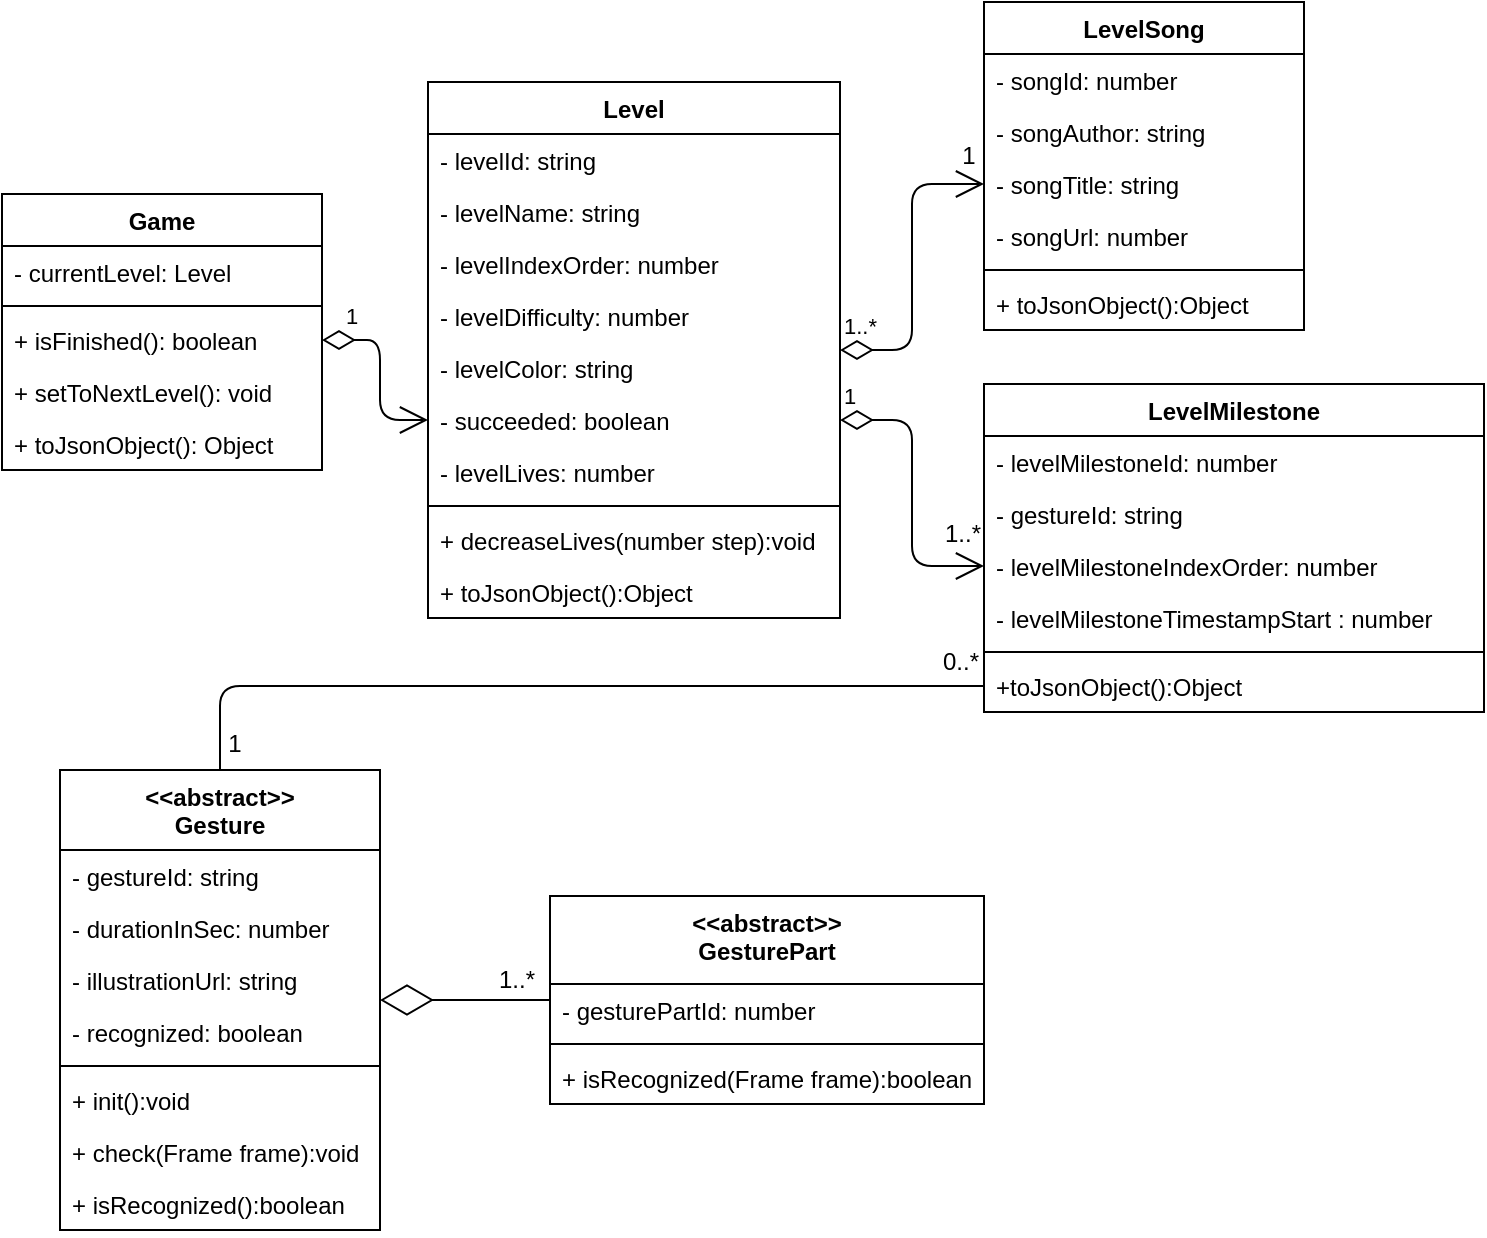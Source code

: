 <mxfile version="12.9.3" type="device"><diagram id="C5RBs43oDa-KdzZeNtuy" name="GesturesHero - Model - Class Diagram"><mxGraphModel dx="2374" dy="696" grid="1" gridSize="10" guides="1" tooltips="1" connect="1" arrows="1" fold="1" page="1" pageScale="1" pageWidth="1169" pageHeight="827" math="0" shadow="0"><root><mxCell id="WIyWlLk6GJQsqaUBKTNV-0"/><mxCell id="WIyWlLk6GJQsqaUBKTNV-1" parent="WIyWlLk6GJQsqaUBKTNV-0"/><mxCell id="sdv_OZgsJ6O1rufpulsu-55" value="1" style="endArrow=open;html=1;endSize=12;startArrow=diamondThin;startSize=14;startFill=0;edgeStyle=orthogonalEdgeStyle;align=left;verticalAlign=bottom;entryX=0;entryY=0.5;entryDx=0;entryDy=0;exitX=1;exitY=0.5;exitDx=0;exitDy=0;" parent="WIyWlLk6GJQsqaUBKTNV-1" source="eCQYfqxF9FR4oHzqLjmx-1" target="eCQYfqxF9FR4oHzqLjmx-2" edge="1"><mxGeometry x="-0.25" y="-21" relative="1" as="geometry"><mxPoint x="-859" y="20" as="sourcePoint"/><mxPoint x="-569" y="100" as="targetPoint"/><mxPoint x="2" y="-9" as="offset"/><Array as="points"><mxPoint x="-980" y="199"/><mxPoint x="-980" y="239"/></Array></mxGeometry></mxCell><mxCell id="sdv_OZgsJ6O1rufpulsu-56" value="1..*" style="endArrow=open;html=1;endSize=12;startArrow=diamondThin;startSize=14;startFill=0;edgeStyle=orthogonalEdgeStyle;align=left;verticalAlign=bottom;exitX=1;exitY=0.5;exitDx=0;exitDy=0;entryX=0;entryY=0.5;entryDx=0;entryDy=0;" parent="WIyWlLk6GJQsqaUBKTNV-1" source="sdv_OZgsJ6O1rufpulsu-4" target="sdv_OZgsJ6O1rufpulsu-13" edge="1"><mxGeometry x="-1" y="3" relative="1" as="geometry"><mxPoint x="-739" y="130" as="sourcePoint"/><mxPoint x="-579" y="130" as="targetPoint"/></mxGeometry></mxCell><mxCell id="sdv_OZgsJ6O1rufpulsu-57" value="1" style="text;html=1;align=center;verticalAlign=middle;resizable=0;points=[];labelBackgroundColor=#ffffff;" parent="sdv_OZgsJ6O1rufpulsu-56" vertex="1" connectable="0"><mxGeometry x="0.917" y="4" relative="1" as="geometry"><mxPoint x="-1.33" y="-10" as="offset"/></mxGeometry></mxCell><mxCell id="sdv_OZgsJ6O1rufpulsu-58" value="1" style="endArrow=open;html=1;endSize=12;startArrow=diamondThin;startSize=14;startFill=0;edgeStyle=orthogonalEdgeStyle;align=left;verticalAlign=bottom;exitX=1;exitY=0.5;exitDx=0;exitDy=0;entryX=0;entryY=0.5;entryDx=0;entryDy=0;" parent="WIyWlLk6GJQsqaUBKTNV-1" source="eCQYfqxF9FR4oHzqLjmx-2" target="sdv_OZgsJ6O1rufpulsu-26" edge="1"><mxGeometry x="-1" y="3" relative="1" as="geometry"><mxPoint x="-769.0" y="179" as="sourcePoint"/><mxPoint x="-599" y="21" as="targetPoint"/></mxGeometry></mxCell><mxCell id="sdv_OZgsJ6O1rufpulsu-59" value="1..*" style="text;html=1;align=center;verticalAlign=middle;resizable=0;points=[];labelBackgroundColor=#ffffff;" parent="sdv_OZgsJ6O1rufpulsu-58" vertex="1" connectable="0"><mxGeometry x="0.917" y="4" relative="1" as="geometry"><mxPoint x="-5.33" y="-12" as="offset"/></mxGeometry></mxCell><mxCell id="sdv_OZgsJ6O1rufpulsu-64" value="" style="endArrow=diamondThin;endFill=0;endSize=24;html=1;" parent="WIyWlLk6GJQsqaUBKTNV-1" source="sdv_OZgsJ6O1rufpulsu-47" target="sdv_OZgsJ6O1rufpulsu-39" edge="1"><mxGeometry width="160" relative="1" as="geometry"><mxPoint x="-689" y="500" as="sourcePoint"/><mxPoint x="-529" y="500" as="targetPoint"/></mxGeometry></mxCell><mxCell id="jaHQ_zZeAmWCZs27RzI_-0" value="1..*" style="text;html=1;align=center;verticalAlign=middle;resizable=0;points=[];labelBackgroundColor=#ffffff;" vertex="1" connectable="0" parent="sdv_OZgsJ6O1rufpulsu-64"><mxGeometry x="-0.277" y="-2" relative="1" as="geometry"><mxPoint x="13" y="-8" as="offset"/></mxGeometry></mxCell><mxCell id="sdv_OZgsJ6O1rufpulsu-65" value="" style="endArrow=none;html=1;edgeStyle=orthogonalEdgeStyle;entryX=0.5;entryY=0;entryDx=0;entryDy=0;exitX=0;exitY=0.5;exitDx=0;exitDy=0;" parent="WIyWlLk6GJQsqaUBKTNV-1" source="sdv_OZgsJ6O1rufpulsu-29" target="sdv_OZgsJ6O1rufpulsu-39" edge="1"><mxGeometry relative="1" as="geometry"><mxPoint x="-610" y="450" as="sourcePoint"/><mxPoint x="-379" y="480" as="targetPoint"/><Array as="points"><mxPoint x="-1060" y="372"/></Array></mxGeometry></mxCell><mxCell id="sdv_OZgsJ6O1rufpulsu-68" value="1" style="text;html=1;align=center;verticalAlign=middle;resizable=0;points=[];labelBackgroundColor=#ffffff;" parent="sdv_OZgsJ6O1rufpulsu-65" vertex="1" connectable="0"><mxGeometry x="0.937" relative="1" as="geometry"><mxPoint x="7" as="offset"/></mxGeometry></mxCell><mxCell id="sdv_OZgsJ6O1rufpulsu-69" value="0..*" style="text;html=1;align=center;verticalAlign=middle;resizable=0;points=[];labelBackgroundColor=#ffffff;" parent="sdv_OZgsJ6O1rufpulsu-65" vertex="1" connectable="0"><mxGeometry x="-0.786" y="-10" relative="1" as="geometry"><mxPoint x="33.14" y="-2" as="offset"/></mxGeometry></mxCell><mxCell id="sdv_OZgsJ6O1rufpulsu-0" value="Game" style="swimlane;fontStyle=1;align=center;verticalAlign=top;childLayout=stackLayout;horizontal=1;startSize=26;horizontalStack=0;resizeParent=1;resizeParentMax=0;resizeLast=0;collapsible=1;marginBottom=0;" parent="WIyWlLk6GJQsqaUBKTNV-1" vertex="1"><mxGeometry x="-1169" y="126" width="160" height="138" as="geometry"/></mxCell><mxCell id="sdv_OZgsJ6O1rufpulsu-1" value="- currentLevel: Level" style="text;strokeColor=none;fillColor=none;align=left;verticalAlign=top;spacingLeft=4;spacingRight=4;overflow=hidden;rotatable=0;points=[[0,0.5],[1,0.5]];portConstraint=eastwest;" parent="sdv_OZgsJ6O1rufpulsu-0" vertex="1"><mxGeometry y="26" width="160" height="26" as="geometry"/></mxCell><mxCell id="sdv_OZgsJ6O1rufpulsu-2" value="" style="line;strokeWidth=1;fillColor=none;align=left;verticalAlign=middle;spacingTop=-1;spacingLeft=3;spacingRight=3;rotatable=0;labelPosition=right;points=[];portConstraint=eastwest;" parent="sdv_OZgsJ6O1rufpulsu-0" vertex="1"><mxGeometry y="52" width="160" height="8" as="geometry"/></mxCell><mxCell id="eCQYfqxF9FR4oHzqLjmx-1" value="+ isFinished(): boolean" style="text;strokeColor=none;fillColor=none;align=left;verticalAlign=top;spacingLeft=4;spacingRight=4;overflow=hidden;rotatable=0;points=[[0,0.5],[1,0.5]];portConstraint=eastwest;" vertex="1" parent="sdv_OZgsJ6O1rufpulsu-0"><mxGeometry y="60" width="160" height="26" as="geometry"/></mxCell><mxCell id="eCQYfqxF9FR4oHzqLjmx-3" value="+ setToNextLevel(): void" style="text;strokeColor=none;fillColor=none;align=left;verticalAlign=top;spacingLeft=4;spacingRight=4;overflow=hidden;rotatable=0;points=[[0,0.5],[1,0.5]];portConstraint=eastwest;" vertex="1" parent="sdv_OZgsJ6O1rufpulsu-0"><mxGeometry y="86" width="160" height="26" as="geometry"/></mxCell><mxCell id="sdv_OZgsJ6O1rufpulsu-3" value="+ toJsonObject(): Object" style="text;strokeColor=none;fillColor=none;align=left;verticalAlign=top;spacingLeft=4;spacingRight=4;overflow=hidden;rotatable=0;points=[[0,0.5],[1,0.5]];portConstraint=eastwest;" parent="sdv_OZgsJ6O1rufpulsu-0" vertex="1"><mxGeometry y="112" width="160" height="26" as="geometry"/></mxCell><mxCell id="sdv_OZgsJ6O1rufpulsu-4" value="Level" style="swimlane;fontStyle=1;align=center;verticalAlign=top;childLayout=stackLayout;horizontal=1;startSize=26;horizontalStack=0;resizeParent=1;resizeParentMax=0;resizeLast=0;collapsible=1;marginBottom=0;" parent="WIyWlLk6GJQsqaUBKTNV-1" vertex="1"><mxGeometry x="-956" y="70" width="206" height="268" as="geometry"/></mxCell><mxCell id="sdv_OZgsJ6O1rufpulsu-5" value="- levelId: string" style="text;strokeColor=none;fillColor=none;align=left;verticalAlign=top;spacingLeft=4;spacingRight=4;overflow=hidden;rotatable=0;points=[[0,0.5],[1,0.5]];portConstraint=eastwest;" parent="sdv_OZgsJ6O1rufpulsu-4" vertex="1"><mxGeometry y="26" width="206" height="26" as="geometry"/></mxCell><mxCell id="S-p1guJ8iLZGDJ6Gunke-2" value="- levelName: string" style="text;strokeColor=none;fillColor=none;align=left;verticalAlign=top;spacingLeft=4;spacingRight=4;overflow=hidden;rotatable=0;points=[[0,0.5],[1,0.5]];portConstraint=eastwest;" parent="sdv_OZgsJ6O1rufpulsu-4" vertex="1"><mxGeometry y="52" width="206" height="26" as="geometry"/></mxCell><mxCell id="sdv_OZgsJ6O1rufpulsu-8" value="- levelIndexOrder: number" style="text;strokeColor=none;fillColor=none;align=left;verticalAlign=top;spacingLeft=4;spacingRight=4;overflow=hidden;rotatable=0;points=[[0,0.5],[1,0.5]];portConstraint=eastwest;" parent="sdv_OZgsJ6O1rufpulsu-4" vertex="1"><mxGeometry y="78" width="206" height="26" as="geometry"/></mxCell><mxCell id="sdv_OZgsJ6O1rufpulsu-9" value="- levelDifficulty: number" style="text;strokeColor=none;fillColor=none;align=left;verticalAlign=top;spacingLeft=4;spacingRight=4;overflow=hidden;rotatable=0;points=[[0,0.5],[1,0.5]];portConstraint=eastwest;" parent="sdv_OZgsJ6O1rufpulsu-4" vertex="1"><mxGeometry y="104" width="206" height="26" as="geometry"/></mxCell><mxCell id="sdv_OZgsJ6O1rufpulsu-10" value="- levelColor: string" style="text;strokeColor=none;fillColor=none;align=left;verticalAlign=top;spacingLeft=4;spacingRight=4;overflow=hidden;rotatable=0;points=[[0,0.5],[1,0.5]];portConstraint=eastwest;" parent="sdv_OZgsJ6O1rufpulsu-4" vertex="1"><mxGeometry y="130" width="206" height="26" as="geometry"/></mxCell><mxCell id="eCQYfqxF9FR4oHzqLjmx-2" value="- succeeded: boolean" style="text;strokeColor=none;fillColor=none;align=left;verticalAlign=top;spacingLeft=4;spacingRight=4;overflow=hidden;rotatable=0;points=[[0,0.5],[1,0.5]];portConstraint=eastwest;" vertex="1" parent="sdv_OZgsJ6O1rufpulsu-4"><mxGeometry y="156" width="206" height="26" as="geometry"/></mxCell><mxCell id="sdv_OZgsJ6O1rufpulsu-21" value="- levelLives: number" style="text;strokeColor=none;fillColor=none;align=left;verticalAlign=top;spacingLeft=4;spacingRight=4;overflow=hidden;rotatable=0;points=[[0,0.5],[1,0.5]];portConstraint=eastwest;" parent="sdv_OZgsJ6O1rufpulsu-4" vertex="1"><mxGeometry y="182" width="206" height="26" as="geometry"/></mxCell><mxCell id="sdv_OZgsJ6O1rufpulsu-6" value="" style="line;strokeWidth=1;fillColor=none;align=left;verticalAlign=middle;spacingTop=-1;spacingLeft=3;spacingRight=3;rotatable=0;labelPosition=right;points=[];portConstraint=eastwest;" parent="sdv_OZgsJ6O1rufpulsu-4" vertex="1"><mxGeometry y="208" width="206" height="8" as="geometry"/></mxCell><mxCell id="eCQYfqxF9FR4oHzqLjmx-4" value="+ decreaseLives(number step):void" style="text;strokeColor=none;fillColor=none;align=left;verticalAlign=top;spacingLeft=4;spacingRight=4;overflow=hidden;rotatable=0;points=[[0,0.5],[1,0.5]];portConstraint=eastwest;" vertex="1" parent="sdv_OZgsJ6O1rufpulsu-4"><mxGeometry y="216" width="206" height="26" as="geometry"/></mxCell><mxCell id="sdv_OZgsJ6O1rufpulsu-7" value="+ toJsonObject():Object" style="text;strokeColor=none;fillColor=none;align=left;verticalAlign=top;spacingLeft=4;spacingRight=4;overflow=hidden;rotatable=0;points=[[0,0.5],[1,0.5]];portConstraint=eastwest;" parent="sdv_OZgsJ6O1rufpulsu-4" vertex="1"><mxGeometry y="242" width="206" height="26" as="geometry"/></mxCell><mxCell id="sdv_OZgsJ6O1rufpulsu-11" value="LevelSong" style="swimlane;fontStyle=1;align=center;verticalAlign=top;childLayout=stackLayout;horizontal=1;startSize=26;horizontalStack=0;resizeParent=1;resizeParentMax=0;resizeLast=0;collapsible=1;marginBottom=0;" parent="WIyWlLk6GJQsqaUBKTNV-1" vertex="1"><mxGeometry x="-678" y="30" width="160" height="164" as="geometry"/></mxCell><mxCell id="sdv_OZgsJ6O1rufpulsu-12" value="- songId: number" style="text;strokeColor=none;fillColor=none;align=left;verticalAlign=top;spacingLeft=4;spacingRight=4;overflow=hidden;rotatable=0;points=[[0,0.5],[1,0.5]];portConstraint=eastwest;" parent="sdv_OZgsJ6O1rufpulsu-11" vertex="1"><mxGeometry y="26" width="160" height="26" as="geometry"/></mxCell><mxCell id="sdv_OZgsJ6O1rufpulsu-22" value="- songAuthor: string" style="text;strokeColor=none;fillColor=none;align=left;verticalAlign=top;spacingLeft=4;spacingRight=4;overflow=hidden;rotatable=0;points=[[0,0.5],[1,0.5]];portConstraint=eastwest;" parent="sdv_OZgsJ6O1rufpulsu-11" vertex="1"><mxGeometry y="52" width="160" height="26" as="geometry"/></mxCell><mxCell id="sdv_OZgsJ6O1rufpulsu-13" value="- songTitle: string" style="text;strokeColor=none;fillColor=none;align=left;verticalAlign=top;spacingLeft=4;spacingRight=4;overflow=hidden;rotatable=0;points=[[0,0.5],[1,0.5]];portConstraint=eastwest;" parent="sdv_OZgsJ6O1rufpulsu-11" vertex="1"><mxGeometry y="78" width="160" height="26" as="geometry"/></mxCell><mxCell id="sdv_OZgsJ6O1rufpulsu-14" value="- songUrl: number" style="text;strokeColor=none;fillColor=none;align=left;verticalAlign=top;spacingLeft=4;spacingRight=4;overflow=hidden;rotatable=0;points=[[0,0.5],[1,0.5]];portConstraint=eastwest;" parent="sdv_OZgsJ6O1rufpulsu-11" vertex="1"><mxGeometry y="104" width="160" height="26" as="geometry"/></mxCell><mxCell id="sdv_OZgsJ6O1rufpulsu-16" value="" style="line;strokeWidth=1;fillColor=none;align=left;verticalAlign=middle;spacingTop=-1;spacingLeft=3;spacingRight=3;rotatable=0;labelPosition=right;points=[];portConstraint=eastwest;" parent="sdv_OZgsJ6O1rufpulsu-11" vertex="1"><mxGeometry y="130" width="160" height="8" as="geometry"/></mxCell><mxCell id="sdv_OZgsJ6O1rufpulsu-17" value="+ toJsonObject():Object" style="text;strokeColor=none;fillColor=none;align=left;verticalAlign=top;spacingLeft=4;spacingRight=4;overflow=hidden;rotatable=0;points=[[0,0.5],[1,0.5]];portConstraint=eastwest;" parent="sdv_OZgsJ6O1rufpulsu-11" vertex="1"><mxGeometry y="138" width="160" height="26" as="geometry"/></mxCell><mxCell id="sdv_OZgsJ6O1rufpulsu-23" value="LevelMilestone" style="swimlane;fontStyle=1;align=center;verticalAlign=top;childLayout=stackLayout;horizontal=1;startSize=26;horizontalStack=0;resizeParent=1;resizeParentMax=0;resizeLast=0;collapsible=1;marginBottom=0;" parent="WIyWlLk6GJQsqaUBKTNV-1" vertex="1"><mxGeometry x="-678" y="221" width="250" height="164" as="geometry"/></mxCell><mxCell id="sdv_OZgsJ6O1rufpulsu-24" value="- levelMilestoneId: number" style="text;strokeColor=none;fillColor=none;align=left;verticalAlign=top;spacingLeft=4;spacingRight=4;overflow=hidden;rotatable=0;points=[[0,0.5],[1,0.5]];portConstraint=eastwest;" parent="sdv_OZgsJ6O1rufpulsu-23" vertex="1"><mxGeometry y="26" width="250" height="26" as="geometry"/></mxCell><mxCell id="sdv_OZgsJ6O1rufpulsu-30" value="- gestureId: string" style="text;strokeColor=none;fillColor=none;align=left;verticalAlign=top;spacingLeft=4;spacingRight=4;overflow=hidden;rotatable=0;points=[[0,0.5],[1,0.5]];portConstraint=eastwest;" parent="sdv_OZgsJ6O1rufpulsu-23" vertex="1"><mxGeometry y="52" width="250" height="26" as="geometry"/></mxCell><mxCell id="sdv_OZgsJ6O1rufpulsu-26" value="- levelMilestoneIndexOrder: number" style="text;strokeColor=none;fillColor=none;align=left;verticalAlign=top;spacingLeft=4;spacingRight=4;overflow=hidden;rotatable=0;points=[[0,0.5],[1,0.5]];portConstraint=eastwest;" parent="sdv_OZgsJ6O1rufpulsu-23" vertex="1"><mxGeometry y="78" width="250" height="26" as="geometry"/></mxCell><mxCell id="eCQYfqxF9FR4oHzqLjmx-5" value="- levelMilestoneTimestampStart : number" style="text;strokeColor=none;fillColor=none;align=left;verticalAlign=top;spacingLeft=4;spacingRight=4;overflow=hidden;rotatable=0;points=[[0,0.5],[1,0.5]];portConstraint=eastwest;" vertex="1" parent="sdv_OZgsJ6O1rufpulsu-23"><mxGeometry y="104" width="250" height="26" as="geometry"/></mxCell><mxCell id="sdv_OZgsJ6O1rufpulsu-28" value="" style="line;strokeWidth=1;fillColor=none;align=left;verticalAlign=middle;spacingTop=-1;spacingLeft=3;spacingRight=3;rotatable=0;labelPosition=right;points=[];portConstraint=eastwest;" parent="sdv_OZgsJ6O1rufpulsu-23" vertex="1"><mxGeometry y="130" width="250" height="8" as="geometry"/></mxCell><mxCell id="sdv_OZgsJ6O1rufpulsu-29" value="+toJsonObject():Object" style="text;strokeColor=none;fillColor=none;align=left;verticalAlign=top;spacingLeft=4;spacingRight=4;overflow=hidden;rotatable=0;points=[[0,0.5],[1,0.5]];portConstraint=eastwest;" parent="sdv_OZgsJ6O1rufpulsu-23" vertex="1"><mxGeometry y="138" width="250" height="26" as="geometry"/></mxCell><mxCell id="sdv_OZgsJ6O1rufpulsu-39" value="&lt;&lt;abstract&gt;&gt;&#10;Gesture" style="swimlane;fontStyle=1;align=center;verticalAlign=top;childLayout=stackLayout;horizontal=1;startSize=40;horizontalStack=0;resizeParent=1;resizeParentMax=0;resizeLast=0;collapsible=1;marginBottom=0;" parent="WIyWlLk6GJQsqaUBKTNV-1" vertex="1"><mxGeometry x="-1140" y="414" width="160" height="230" as="geometry"/></mxCell><mxCell id="sdv_OZgsJ6O1rufpulsu-41" value="- gestureId: string" style="text;strokeColor=none;fillColor=none;align=left;verticalAlign=top;spacingLeft=4;spacingRight=4;overflow=hidden;rotatable=0;points=[[0,0.5],[1,0.5]];portConstraint=eastwest;" parent="sdv_OZgsJ6O1rufpulsu-39" vertex="1"><mxGeometry y="40" width="160" height="26" as="geometry"/></mxCell><mxCell id="sdv_OZgsJ6O1rufpulsu-63" value="- durationInSec: number" style="text;strokeColor=none;fillColor=none;align=left;verticalAlign=top;spacingLeft=4;spacingRight=4;overflow=hidden;rotatable=0;points=[[0,0.5],[1,0.5]];portConstraint=eastwest;" parent="sdv_OZgsJ6O1rufpulsu-39" vertex="1"><mxGeometry y="66" width="160" height="26" as="geometry"/></mxCell><mxCell id="jaHQ_zZeAmWCZs27RzI_-1" value="- illustrationUrl: string" style="text;strokeColor=none;fillColor=none;align=left;verticalAlign=top;spacingLeft=4;spacingRight=4;overflow=hidden;rotatable=0;points=[[0,0.5],[1,0.5]];portConstraint=eastwest;" vertex="1" parent="sdv_OZgsJ6O1rufpulsu-39"><mxGeometry y="92" width="160" height="26" as="geometry"/></mxCell><mxCell id="sdv_OZgsJ6O1rufpulsu-42" value="- recognized: boolean" style="text;strokeColor=none;fillColor=none;align=left;verticalAlign=top;spacingLeft=4;spacingRight=4;overflow=hidden;rotatable=0;points=[[0,0.5],[1,0.5]];portConstraint=eastwest;" parent="sdv_OZgsJ6O1rufpulsu-39" vertex="1"><mxGeometry y="118" width="160" height="26" as="geometry"/></mxCell><mxCell id="sdv_OZgsJ6O1rufpulsu-45" value="" style="line;strokeWidth=1;fillColor=none;align=left;verticalAlign=middle;spacingTop=-1;spacingLeft=3;spacingRight=3;rotatable=0;labelPosition=right;points=[];portConstraint=eastwest;" parent="sdv_OZgsJ6O1rufpulsu-39" vertex="1"><mxGeometry y="144" width="160" height="8" as="geometry"/></mxCell><mxCell id="jaHQ_zZeAmWCZs27RzI_-3" value="+ init():void" style="text;strokeColor=none;fillColor=none;align=left;verticalAlign=top;spacingLeft=4;spacingRight=4;overflow=hidden;rotatable=0;points=[[0,0.5],[1,0.5]];portConstraint=eastwest;" vertex="1" parent="sdv_OZgsJ6O1rufpulsu-39"><mxGeometry y="152" width="160" height="26" as="geometry"/></mxCell><mxCell id="sdv_OZgsJ6O1rufpulsu-46" value="+ check(Frame frame):void" style="text;strokeColor=none;fillColor=none;align=left;verticalAlign=top;spacingLeft=4;spacingRight=4;overflow=hidden;rotatable=0;points=[[0,0.5],[1,0.5]];portConstraint=eastwest;" parent="sdv_OZgsJ6O1rufpulsu-39" vertex="1"><mxGeometry y="178" width="160" height="26" as="geometry"/></mxCell><mxCell id="jaHQ_zZeAmWCZs27RzI_-2" value="+ isRecognized():boolean" style="text;strokeColor=none;fillColor=none;align=left;verticalAlign=top;spacingLeft=4;spacingRight=4;overflow=hidden;rotatable=0;points=[[0,0.5],[1,0.5]];portConstraint=eastwest;" vertex="1" parent="sdv_OZgsJ6O1rufpulsu-39"><mxGeometry y="204" width="160" height="26" as="geometry"/></mxCell><mxCell id="sdv_OZgsJ6O1rufpulsu-47" value="&lt;&lt;abstract&gt;&gt;&#10;GesturePart" style="swimlane;fontStyle=1;align=center;verticalAlign=top;childLayout=stackLayout;horizontal=1;startSize=44;horizontalStack=0;resizeParent=1;resizeParentMax=0;resizeLast=0;collapsible=1;marginBottom=0;" parent="WIyWlLk6GJQsqaUBKTNV-1" vertex="1"><mxGeometry x="-895" y="477" width="217" height="104" as="geometry"/></mxCell><mxCell id="sdv_OZgsJ6O1rufpulsu-48" value="- gesturePartId: number" style="text;strokeColor=none;fillColor=none;align=left;verticalAlign=top;spacingLeft=4;spacingRight=4;overflow=hidden;rotatable=0;points=[[0,0.5],[1,0.5]];portConstraint=eastwest;" parent="sdv_OZgsJ6O1rufpulsu-47" vertex="1"><mxGeometry y="44" width="217" height="26" as="geometry"/></mxCell><mxCell id="sdv_OZgsJ6O1rufpulsu-53" value="" style="line;strokeWidth=1;fillColor=none;align=left;verticalAlign=middle;spacingTop=-1;spacingLeft=3;spacingRight=3;rotatable=0;labelPosition=right;points=[];portConstraint=eastwest;" parent="sdv_OZgsJ6O1rufpulsu-47" vertex="1"><mxGeometry y="70" width="217" height="8" as="geometry"/></mxCell><mxCell id="sdv_OZgsJ6O1rufpulsu-54" value="+ isRecognized(Frame frame):boolean" style="text;strokeColor=none;fillColor=none;align=left;verticalAlign=top;spacingLeft=4;spacingRight=4;overflow=hidden;rotatable=0;points=[[0,0.5],[1,0.5]];portConstraint=eastwest;" parent="sdv_OZgsJ6O1rufpulsu-47" vertex="1"><mxGeometry y="78" width="217" height="26" as="geometry"/></mxCell></root></mxGraphModel></diagram></mxfile>